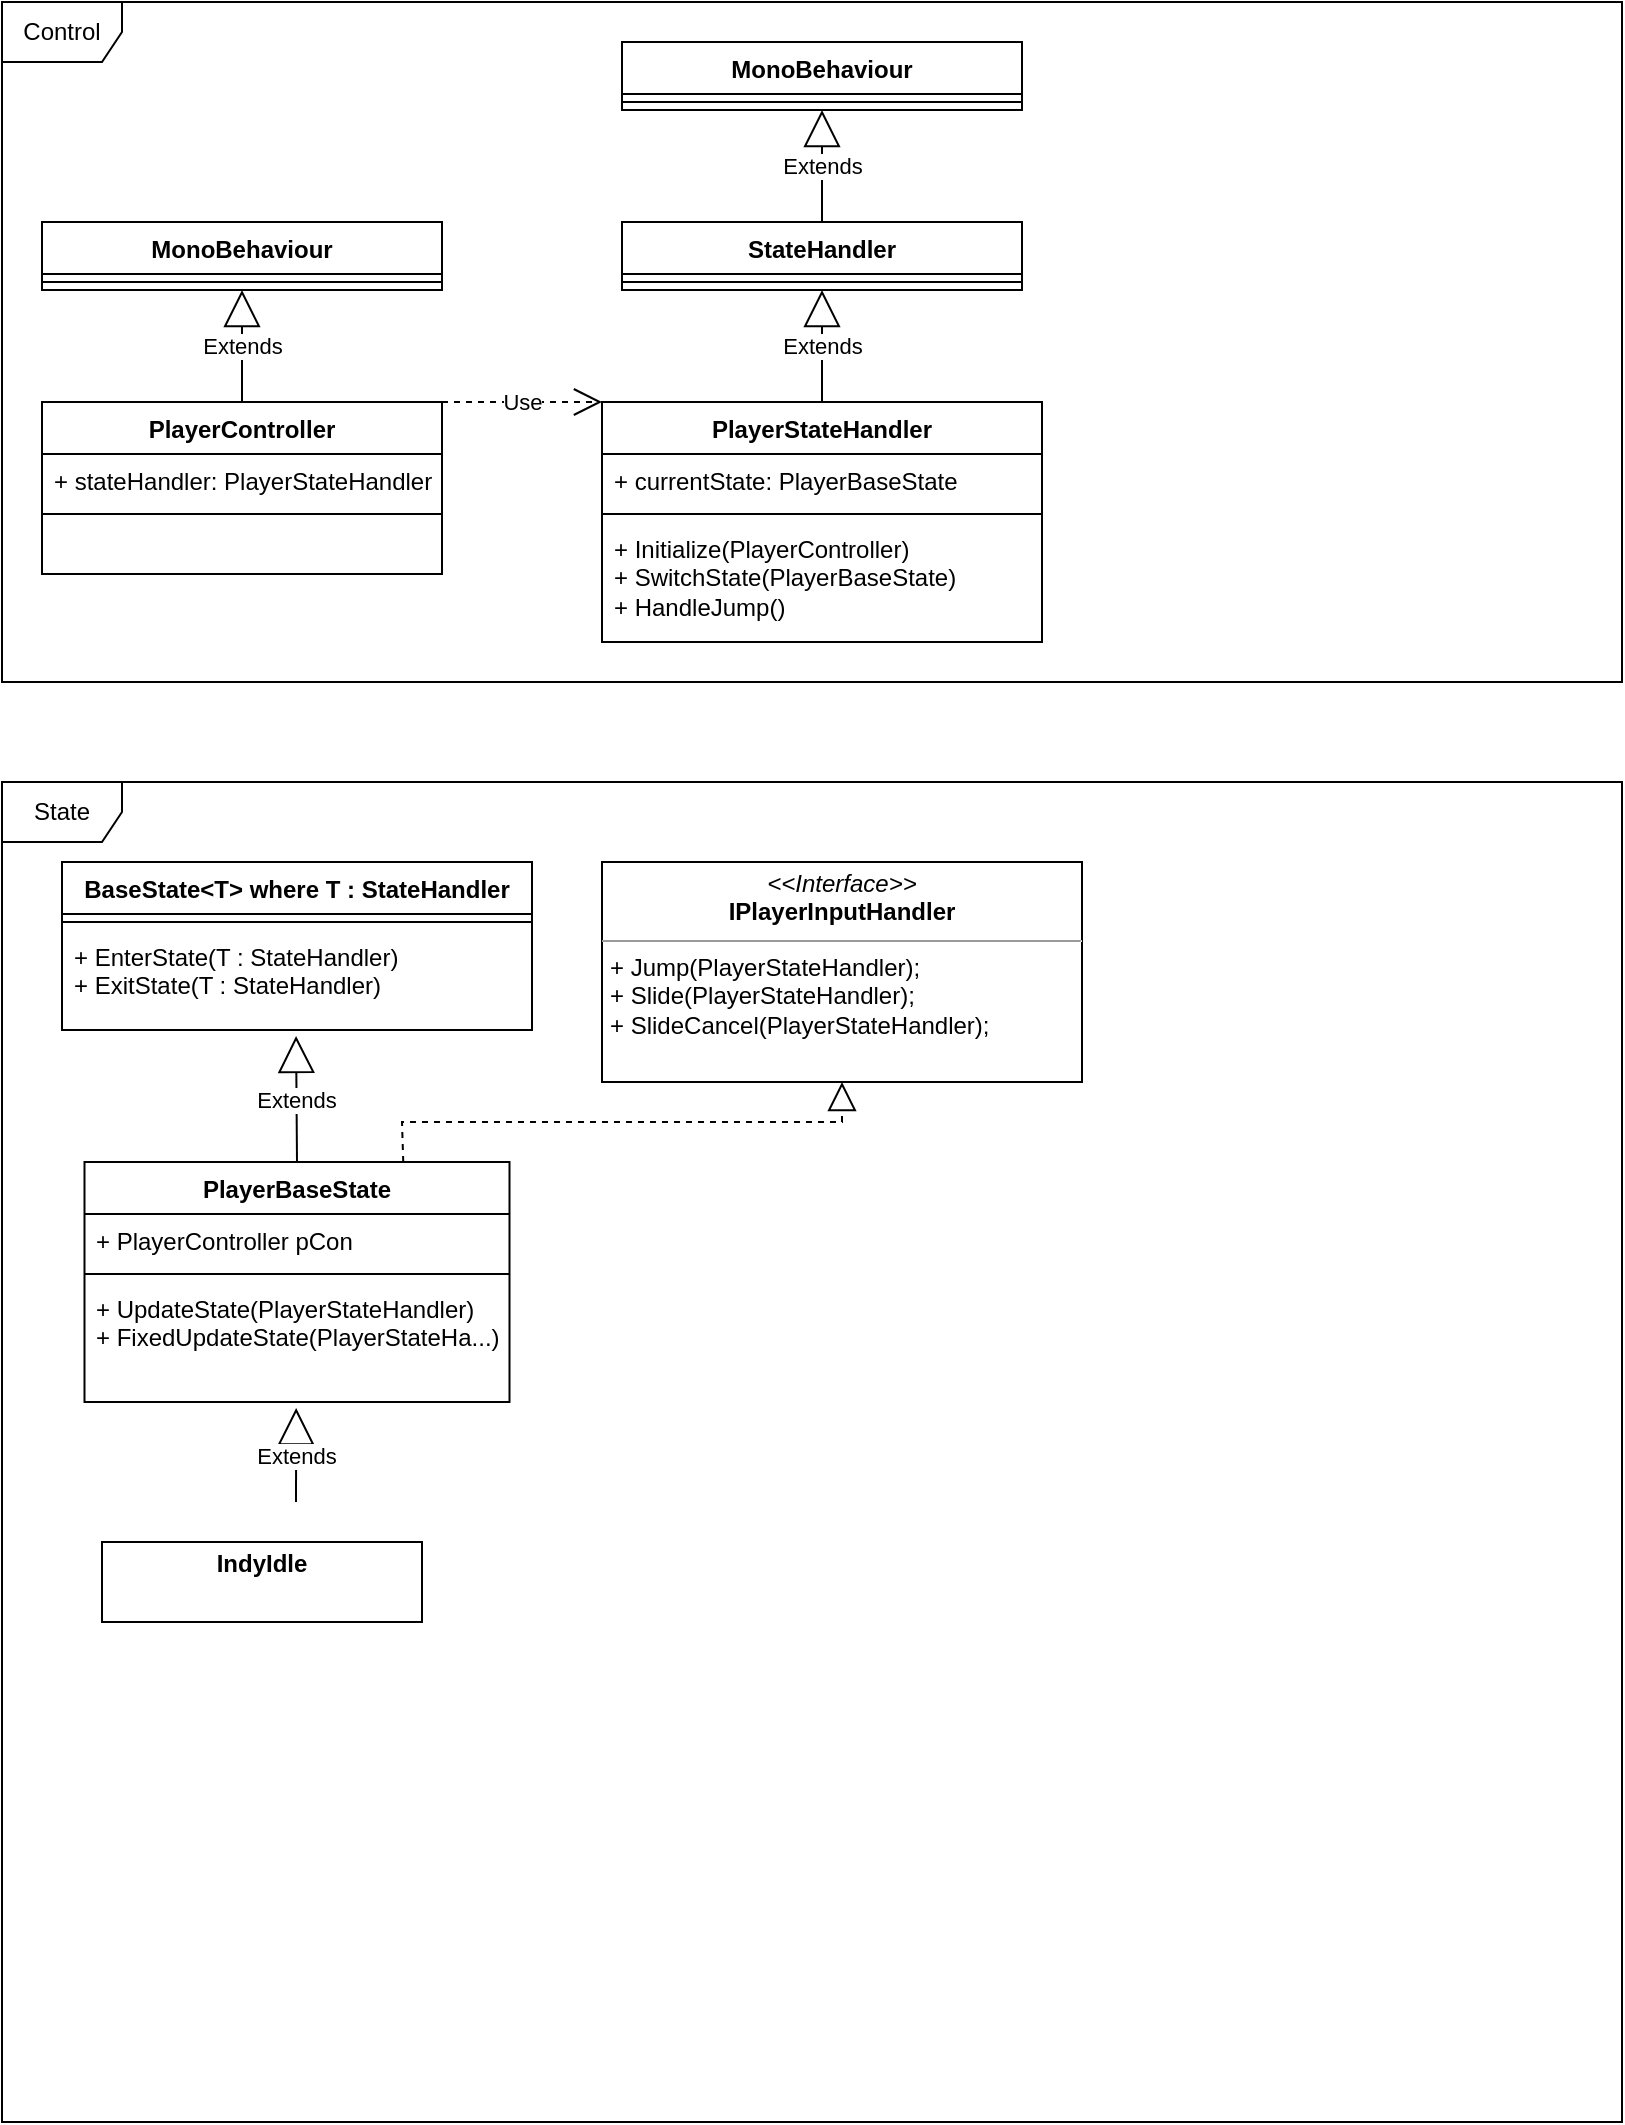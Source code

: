 <mxfile version="21.5.0" type="device">
  <diagram name="Page-1" id="c4acf3e9-155e-7222-9cf6-157b1a14988f">
    <mxGraphModel dx="1687" dy="936" grid="1" gridSize="10" guides="1" tooltips="1" connect="1" arrows="1" fold="1" page="1" pageScale="1" pageWidth="850" pageHeight="1100" background="none" math="0" shadow="0">
      <root>
        <mxCell id="0" />
        <mxCell id="1" parent="0" />
        <mxCell id="jxHgDn-rldh_3Dp6JYQk-1" value="PlayerController" style="swimlane;fontStyle=1;align=center;verticalAlign=top;childLayout=stackLayout;horizontal=1;startSize=26;horizontalStack=0;resizeParent=1;resizeParentMax=0;resizeLast=0;collapsible=1;marginBottom=0;whiteSpace=wrap;html=1;" parent="1" vertex="1">
          <mxGeometry x="40" y="220" width="200" height="86" as="geometry" />
        </mxCell>
        <mxCell id="jxHgDn-rldh_3Dp6JYQk-2" value="+ stateHandler: PlayerStateHandler" style="text;strokeColor=none;fillColor=none;align=left;verticalAlign=top;spacingLeft=4;spacingRight=4;overflow=hidden;rotatable=0;points=[[0,0.5],[1,0.5]];portConstraint=eastwest;whiteSpace=wrap;html=1;" parent="jxHgDn-rldh_3Dp6JYQk-1" vertex="1">
          <mxGeometry y="26" width="200" height="26" as="geometry" />
        </mxCell>
        <mxCell id="jxHgDn-rldh_3Dp6JYQk-3" value="" style="line;strokeWidth=1;fillColor=none;align=left;verticalAlign=middle;spacingTop=-1;spacingLeft=3;spacingRight=3;rotatable=0;labelPosition=right;points=[];portConstraint=eastwest;strokeColor=inherit;" parent="jxHgDn-rldh_3Dp6JYQk-1" vertex="1">
          <mxGeometry y="52" width="200" height="8" as="geometry" />
        </mxCell>
        <mxCell id="jxHgDn-rldh_3Dp6JYQk-4" value="&amp;nbsp;" style="text;strokeColor=none;fillColor=none;align=left;verticalAlign=top;spacingLeft=4;spacingRight=4;overflow=hidden;rotatable=0;points=[[0,0.5],[1,0.5]];portConstraint=eastwest;whiteSpace=wrap;html=1;" parent="jxHgDn-rldh_3Dp6JYQk-1" vertex="1">
          <mxGeometry y="60" width="200" height="26" as="geometry" />
        </mxCell>
        <mxCell id="jxHgDn-rldh_3Dp6JYQk-5" value="PlayerStateHandler" style="swimlane;fontStyle=1;align=center;verticalAlign=top;childLayout=stackLayout;horizontal=1;startSize=26;horizontalStack=0;resizeParent=1;resizeParentMax=0;resizeLast=0;collapsible=1;marginBottom=0;whiteSpace=wrap;html=1;" parent="1" vertex="1">
          <mxGeometry x="320" y="220" width="220" height="120" as="geometry">
            <mxRectangle x="320" y="30" width="150" height="30" as="alternateBounds" />
          </mxGeometry>
        </mxCell>
        <mxCell id="jxHgDn-rldh_3Dp6JYQk-6" value="+ currentState: PlayerBaseState" style="text;strokeColor=none;fillColor=none;align=left;verticalAlign=top;spacingLeft=4;spacingRight=4;overflow=hidden;rotatable=0;points=[[0,0.5],[1,0.5]];portConstraint=eastwest;whiteSpace=wrap;html=1;" parent="jxHgDn-rldh_3Dp6JYQk-5" vertex="1">
          <mxGeometry y="26" width="220" height="26" as="geometry" />
        </mxCell>
        <mxCell id="jxHgDn-rldh_3Dp6JYQk-7" value="" style="line;strokeWidth=1;fillColor=none;align=left;verticalAlign=middle;spacingTop=-1;spacingLeft=3;spacingRight=3;rotatable=0;labelPosition=right;points=[];portConstraint=eastwest;strokeColor=inherit;" parent="jxHgDn-rldh_3Dp6JYQk-5" vertex="1">
          <mxGeometry y="52" width="220" height="8" as="geometry" />
        </mxCell>
        <mxCell id="jxHgDn-rldh_3Dp6JYQk-8" value="+ Initialize(PlayerController)&lt;br&gt;+ SwitchState(PlayerBaseState)&lt;br&gt;+ HandleJump()" style="text;strokeColor=none;fillColor=none;align=left;verticalAlign=top;spacingLeft=4;spacingRight=4;overflow=hidden;rotatable=0;points=[[0,0.5],[1,0.5]];portConstraint=eastwest;whiteSpace=wrap;html=1;" parent="jxHgDn-rldh_3Dp6JYQk-5" vertex="1">
          <mxGeometry y="60" width="220" height="60" as="geometry" />
        </mxCell>
        <mxCell id="jxHgDn-rldh_3Dp6JYQk-9" value="Use" style="endArrow=open;endSize=12;dashed=1;html=1;rounded=0;exitX=1;exitY=0;exitDx=0;exitDy=0;entryX=0;entryY=0;entryDx=0;entryDy=0;" parent="1" source="jxHgDn-rldh_3Dp6JYQk-1" target="jxHgDn-rldh_3Dp6JYQk-5" edge="1">
          <mxGeometry width="160" relative="1" as="geometry">
            <mxPoint x="340" y="500" as="sourcePoint" />
            <mxPoint x="500" y="500" as="targetPoint" />
          </mxGeometry>
        </mxCell>
        <mxCell id="jxHgDn-rldh_3Dp6JYQk-10" value="MonoBehaviour" style="swimlane;fontStyle=1;align=center;verticalAlign=top;childLayout=stackLayout;horizontal=1;startSize=26;horizontalStack=0;resizeParent=1;resizeParentMax=0;resizeLast=0;collapsible=1;marginBottom=0;whiteSpace=wrap;html=1;" parent="1" vertex="1">
          <mxGeometry x="40" y="130" width="200" height="34" as="geometry" />
        </mxCell>
        <mxCell id="jxHgDn-rldh_3Dp6JYQk-12" value="" style="line;strokeWidth=1;fillColor=none;align=left;verticalAlign=middle;spacingTop=-1;spacingLeft=3;spacingRight=3;rotatable=0;labelPosition=right;points=[];portConstraint=eastwest;strokeColor=inherit;" parent="jxHgDn-rldh_3Dp6JYQk-10" vertex="1">
          <mxGeometry y="26" width="200" height="8" as="geometry" />
        </mxCell>
        <mxCell id="jxHgDn-rldh_3Dp6JYQk-15" value="Extends" style="endArrow=block;endSize=16;endFill=0;html=1;rounded=0;exitX=0.5;exitY=0;exitDx=0;exitDy=0;entryX=0.5;entryY=1;entryDx=0;entryDy=0;" parent="1" source="jxHgDn-rldh_3Dp6JYQk-1" target="jxHgDn-rldh_3Dp6JYQk-10" edge="1">
          <mxGeometry width="160" relative="1" as="geometry">
            <mxPoint x="340" y="430" as="sourcePoint" />
            <mxPoint x="500" y="430" as="targetPoint" />
          </mxGeometry>
        </mxCell>
        <mxCell id="jxHgDn-rldh_3Dp6JYQk-16" value="MonoBehaviour" style="swimlane;fontStyle=1;align=center;verticalAlign=top;childLayout=stackLayout;horizontal=1;startSize=26;horizontalStack=0;resizeParent=1;resizeParentMax=0;resizeLast=0;collapsible=1;marginBottom=0;whiteSpace=wrap;html=1;" parent="1" vertex="1">
          <mxGeometry x="330" y="40" width="200" height="34" as="geometry" />
        </mxCell>
        <mxCell id="jxHgDn-rldh_3Dp6JYQk-17" value="" style="line;strokeWidth=1;fillColor=none;align=left;verticalAlign=middle;spacingTop=-1;spacingLeft=3;spacingRight=3;rotatable=0;labelPosition=right;points=[];portConstraint=eastwest;strokeColor=inherit;" parent="jxHgDn-rldh_3Dp6JYQk-16" vertex="1">
          <mxGeometry y="26" width="200" height="8" as="geometry" />
        </mxCell>
        <mxCell id="jxHgDn-rldh_3Dp6JYQk-20" value="Control" style="shape=umlFrame;whiteSpace=wrap;html=1;pointerEvents=0;" parent="1" vertex="1">
          <mxGeometry x="20" y="20" width="810" height="340" as="geometry" />
        </mxCell>
        <mxCell id="jxHgDn-rldh_3Dp6JYQk-31" value="BaseState&amp;lt;T&amp;gt; where T : StateHandler" style="swimlane;fontStyle=1;align=center;verticalAlign=top;childLayout=stackLayout;horizontal=1;startSize=26;horizontalStack=0;resizeParent=1;resizeParentMax=0;resizeLast=0;collapsible=1;marginBottom=0;whiteSpace=wrap;html=1;" parent="1" vertex="1">
          <mxGeometry x="50" y="450" width="235" height="84" as="geometry">
            <mxRectangle x="50" y="450" width="250" height="30" as="alternateBounds" />
          </mxGeometry>
        </mxCell>
        <mxCell id="jxHgDn-rldh_3Dp6JYQk-33" value="" style="line;strokeWidth=1;fillColor=none;align=left;verticalAlign=middle;spacingTop=-1;spacingLeft=3;spacingRight=3;rotatable=0;labelPosition=right;points=[];portConstraint=eastwest;strokeColor=inherit;" parent="jxHgDn-rldh_3Dp6JYQk-31" vertex="1">
          <mxGeometry y="26" width="235" height="8" as="geometry" />
        </mxCell>
        <mxCell id="jxHgDn-rldh_3Dp6JYQk-34" value="+ EnterState(T : StateHandler)&lt;br&gt;+ ExitState(T : StateHandler)" style="text;strokeColor=none;fillColor=none;align=left;verticalAlign=top;spacingLeft=4;spacingRight=4;overflow=hidden;rotatable=0;points=[[0,0.5],[1,0.5]];portConstraint=eastwest;whiteSpace=wrap;html=1;" parent="jxHgDn-rldh_3Dp6JYQk-31" vertex="1">
          <mxGeometry y="34" width="235" height="50" as="geometry" />
        </mxCell>
        <mxCell id="jxHgDn-rldh_3Dp6JYQk-37" value="Extends" style="endArrow=block;endSize=16;endFill=0;html=1;rounded=0;entryX=0.498;entryY=1.06;entryDx=0;entryDy=0;entryPerimeter=0;exitX=0.5;exitY=0;exitDx=0;exitDy=0;" parent="1" source="jxHgDn-rldh_3Dp6JYQk-41" target="jxHgDn-rldh_3Dp6JYQk-34" edge="1">
          <mxGeometry width="160" relative="1" as="geometry">
            <mxPoint x="167.5" y="630" as="sourcePoint" />
            <mxPoint x="190" y="560" as="targetPoint" />
          </mxGeometry>
        </mxCell>
        <mxCell id="jxHgDn-rldh_3Dp6JYQk-41" value="PlayerBaseState" style="swimlane;fontStyle=1;align=center;verticalAlign=top;childLayout=stackLayout;horizontal=1;startSize=26;horizontalStack=0;resizeParent=1;resizeParentMax=0;resizeLast=0;collapsible=1;marginBottom=0;whiteSpace=wrap;html=1;" parent="1" vertex="1">
          <mxGeometry x="61.25" y="600" width="212.5" height="120" as="geometry" />
        </mxCell>
        <mxCell id="jxHgDn-rldh_3Dp6JYQk-42" value="+ PlayerController pCon" style="text;strokeColor=none;fillColor=none;align=left;verticalAlign=top;spacingLeft=4;spacingRight=4;overflow=hidden;rotatable=0;points=[[0,0.5],[1,0.5]];portConstraint=eastwest;whiteSpace=wrap;html=1;" parent="jxHgDn-rldh_3Dp6JYQk-41" vertex="1">
          <mxGeometry y="26" width="212.5" height="26" as="geometry" />
        </mxCell>
        <mxCell id="jxHgDn-rldh_3Dp6JYQk-43" value="" style="line;strokeWidth=1;fillColor=none;align=left;verticalAlign=middle;spacingTop=-1;spacingLeft=3;spacingRight=3;rotatable=0;labelPosition=right;points=[];portConstraint=eastwest;strokeColor=inherit;" parent="jxHgDn-rldh_3Dp6JYQk-41" vertex="1">
          <mxGeometry y="52" width="212.5" height="8" as="geometry" />
        </mxCell>
        <mxCell id="jxHgDn-rldh_3Dp6JYQk-44" value="+ UpdateState(PlayerStateHandler)&lt;br&gt;+ FixedUpdateState(PlayerStateHa...)" style="text;strokeColor=none;fillColor=none;align=left;verticalAlign=top;spacingLeft=4;spacingRight=4;overflow=hidden;rotatable=0;points=[[0,0.5],[1,0.5]];portConstraint=eastwest;whiteSpace=wrap;html=1;" parent="jxHgDn-rldh_3Dp6JYQk-41" vertex="1">
          <mxGeometry y="60" width="212.5" height="60" as="geometry" />
        </mxCell>
        <mxCell id="jxHgDn-rldh_3Dp6JYQk-45" value="StateHandler" style="swimlane;fontStyle=1;align=center;verticalAlign=top;childLayout=stackLayout;horizontal=1;startSize=26;horizontalStack=0;resizeParent=1;resizeParentMax=0;resizeLast=0;collapsible=1;marginBottom=0;whiteSpace=wrap;html=1;" parent="1" vertex="1">
          <mxGeometry x="330" y="130" width="200" height="34" as="geometry" />
        </mxCell>
        <mxCell id="jxHgDn-rldh_3Dp6JYQk-46" value="" style="line;strokeWidth=1;fillColor=none;align=left;verticalAlign=middle;spacingTop=-1;spacingLeft=3;spacingRight=3;rotatable=0;labelPosition=right;points=[];portConstraint=eastwest;strokeColor=inherit;" parent="jxHgDn-rldh_3Dp6JYQk-45" vertex="1">
          <mxGeometry y="26" width="200" height="8" as="geometry" />
        </mxCell>
        <mxCell id="jxHgDn-rldh_3Dp6JYQk-47" value="Extends" style="endArrow=block;endSize=16;endFill=0;html=1;rounded=0;exitX=0.5;exitY=0;exitDx=0;exitDy=0;entryX=0.5;entryY=1;entryDx=0;entryDy=0;" parent="1" source="jxHgDn-rldh_3Dp6JYQk-5" target="jxHgDn-rldh_3Dp6JYQk-45" edge="1">
          <mxGeometry width="160" relative="1" as="geometry">
            <mxPoint x="340" y="360" as="sourcePoint" />
            <mxPoint x="500" y="360" as="targetPoint" />
          </mxGeometry>
        </mxCell>
        <mxCell id="jxHgDn-rldh_3Dp6JYQk-48" value="Extends" style="endArrow=block;endSize=16;endFill=0;html=1;rounded=0;exitX=0.5;exitY=0;exitDx=0;exitDy=0;entryX=0.5;entryY=1;entryDx=0;entryDy=0;" parent="1" source="jxHgDn-rldh_3Dp6JYQk-45" target="jxHgDn-rldh_3Dp6JYQk-16" edge="1">
          <mxGeometry width="160" relative="1" as="geometry">
            <mxPoint x="440" y="230" as="sourcePoint" />
            <mxPoint x="440" y="184" as="targetPoint" />
          </mxGeometry>
        </mxCell>
        <mxCell id="jxHgDn-rldh_3Dp6JYQk-49" value="&lt;p style=&quot;margin:0px;margin-top:4px;text-align:center;&quot;&gt;&lt;i&gt;&amp;lt;&amp;lt;Interface&amp;gt;&amp;gt;&lt;/i&gt;&lt;br&gt;&lt;b&gt;IPlayerInputHandler&lt;/b&gt;&lt;/p&gt;&lt;hr size=&quot;1&quot;&gt;&lt;p style=&quot;margin:0px;margin-left:4px;&quot;&gt;+&amp;nbsp;Jump(PlayerStateHandler);&lt;/p&gt;&lt;p style=&quot;margin:0px;margin-left:4px;&quot;&gt;+ Slide(PlayerStateHandler);&lt;/p&gt;&lt;p style=&quot;margin:0px;margin-left:4px;&quot;&gt;+ SlideCancel(PlayerStateHandler);&lt;/p&gt;" style="verticalAlign=top;align=left;overflow=fill;fontSize=12;fontFamily=Helvetica;html=1;whiteSpace=wrap;" parent="1" vertex="1">
          <mxGeometry x="320" y="450" width="240" height="110" as="geometry" />
        </mxCell>
        <mxCell id="jxHgDn-rldh_3Dp6JYQk-50" value="" style="endArrow=block;dashed=1;endFill=0;endSize=12;html=1;rounded=0;exitX=0.75;exitY=0;exitDx=0;exitDy=0;entryX=0.5;entryY=1;entryDx=0;entryDy=0;" parent="1" source="jxHgDn-rldh_3Dp6JYQk-41" target="jxHgDn-rldh_3Dp6JYQk-49" edge="1">
          <mxGeometry width="160" relative="1" as="geometry">
            <mxPoint x="340" y="560" as="sourcePoint" />
            <mxPoint x="500" y="560" as="targetPoint" />
            <Array as="points">
              <mxPoint x="220" y="580" />
              <mxPoint x="440" y="580" />
            </Array>
          </mxGeometry>
        </mxCell>
        <mxCell id="jxHgDn-rldh_3Dp6JYQk-52" value="&lt;p style=&quot;margin: 4px 0px 0px;&quot;&gt;&lt;b style=&quot;background-color: initial;&quot;&gt;IndyIdle&lt;/b&gt;&lt;br&gt;&lt;/p&gt;&lt;p style=&quot;margin:0px;margin-left:4px;&quot;&gt;&lt;br&gt;&lt;/p&gt;" style="verticalAlign=top;align=center;overflow=fill;fontSize=12;fontFamily=Helvetica;html=1;whiteSpace=wrap;" parent="1" vertex="1">
          <mxGeometry x="70" y="790" width="160" height="40" as="geometry" />
        </mxCell>
        <mxCell id="jxHgDn-rldh_3Dp6JYQk-58" value="State" style="shape=umlFrame;whiteSpace=wrap;html=1;pointerEvents=0;" parent="1" vertex="1">
          <mxGeometry x="20" y="410" width="810" height="670" as="geometry" />
        </mxCell>
        <mxCell id="jxHgDn-rldh_3Dp6JYQk-61" value="Extends" style="endArrow=block;endSize=16;endFill=0;html=1;rounded=0;entryX=0.498;entryY=1.05;entryDx=0;entryDy=0;entryPerimeter=0;" parent="1" target="jxHgDn-rldh_3Dp6JYQk-44" edge="1">
          <mxGeometry width="160" relative="1" as="geometry">
            <mxPoint x="167" y="770" as="sourcePoint" />
            <mxPoint x="329" y="680" as="targetPoint" />
          </mxGeometry>
        </mxCell>
      </root>
    </mxGraphModel>
  </diagram>
</mxfile>
